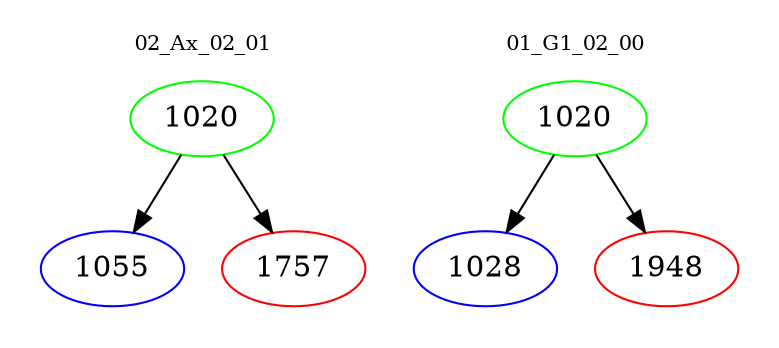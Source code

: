 digraph{
subgraph cluster_0 {
color = white
label = "02_Ax_02_01";
fontsize=10;
T0_1020 [label="1020", color="green"]
T0_1020 -> T0_1055 [color="black"]
T0_1055 [label="1055", color="blue"]
T0_1020 -> T0_1757 [color="black"]
T0_1757 [label="1757", color="red"]
}
subgraph cluster_1 {
color = white
label = "01_G1_02_00";
fontsize=10;
T1_1020 [label="1020", color="green"]
T1_1020 -> T1_1028 [color="black"]
T1_1028 [label="1028", color="blue"]
T1_1020 -> T1_1948 [color="black"]
T1_1948 [label="1948", color="red"]
}
}
